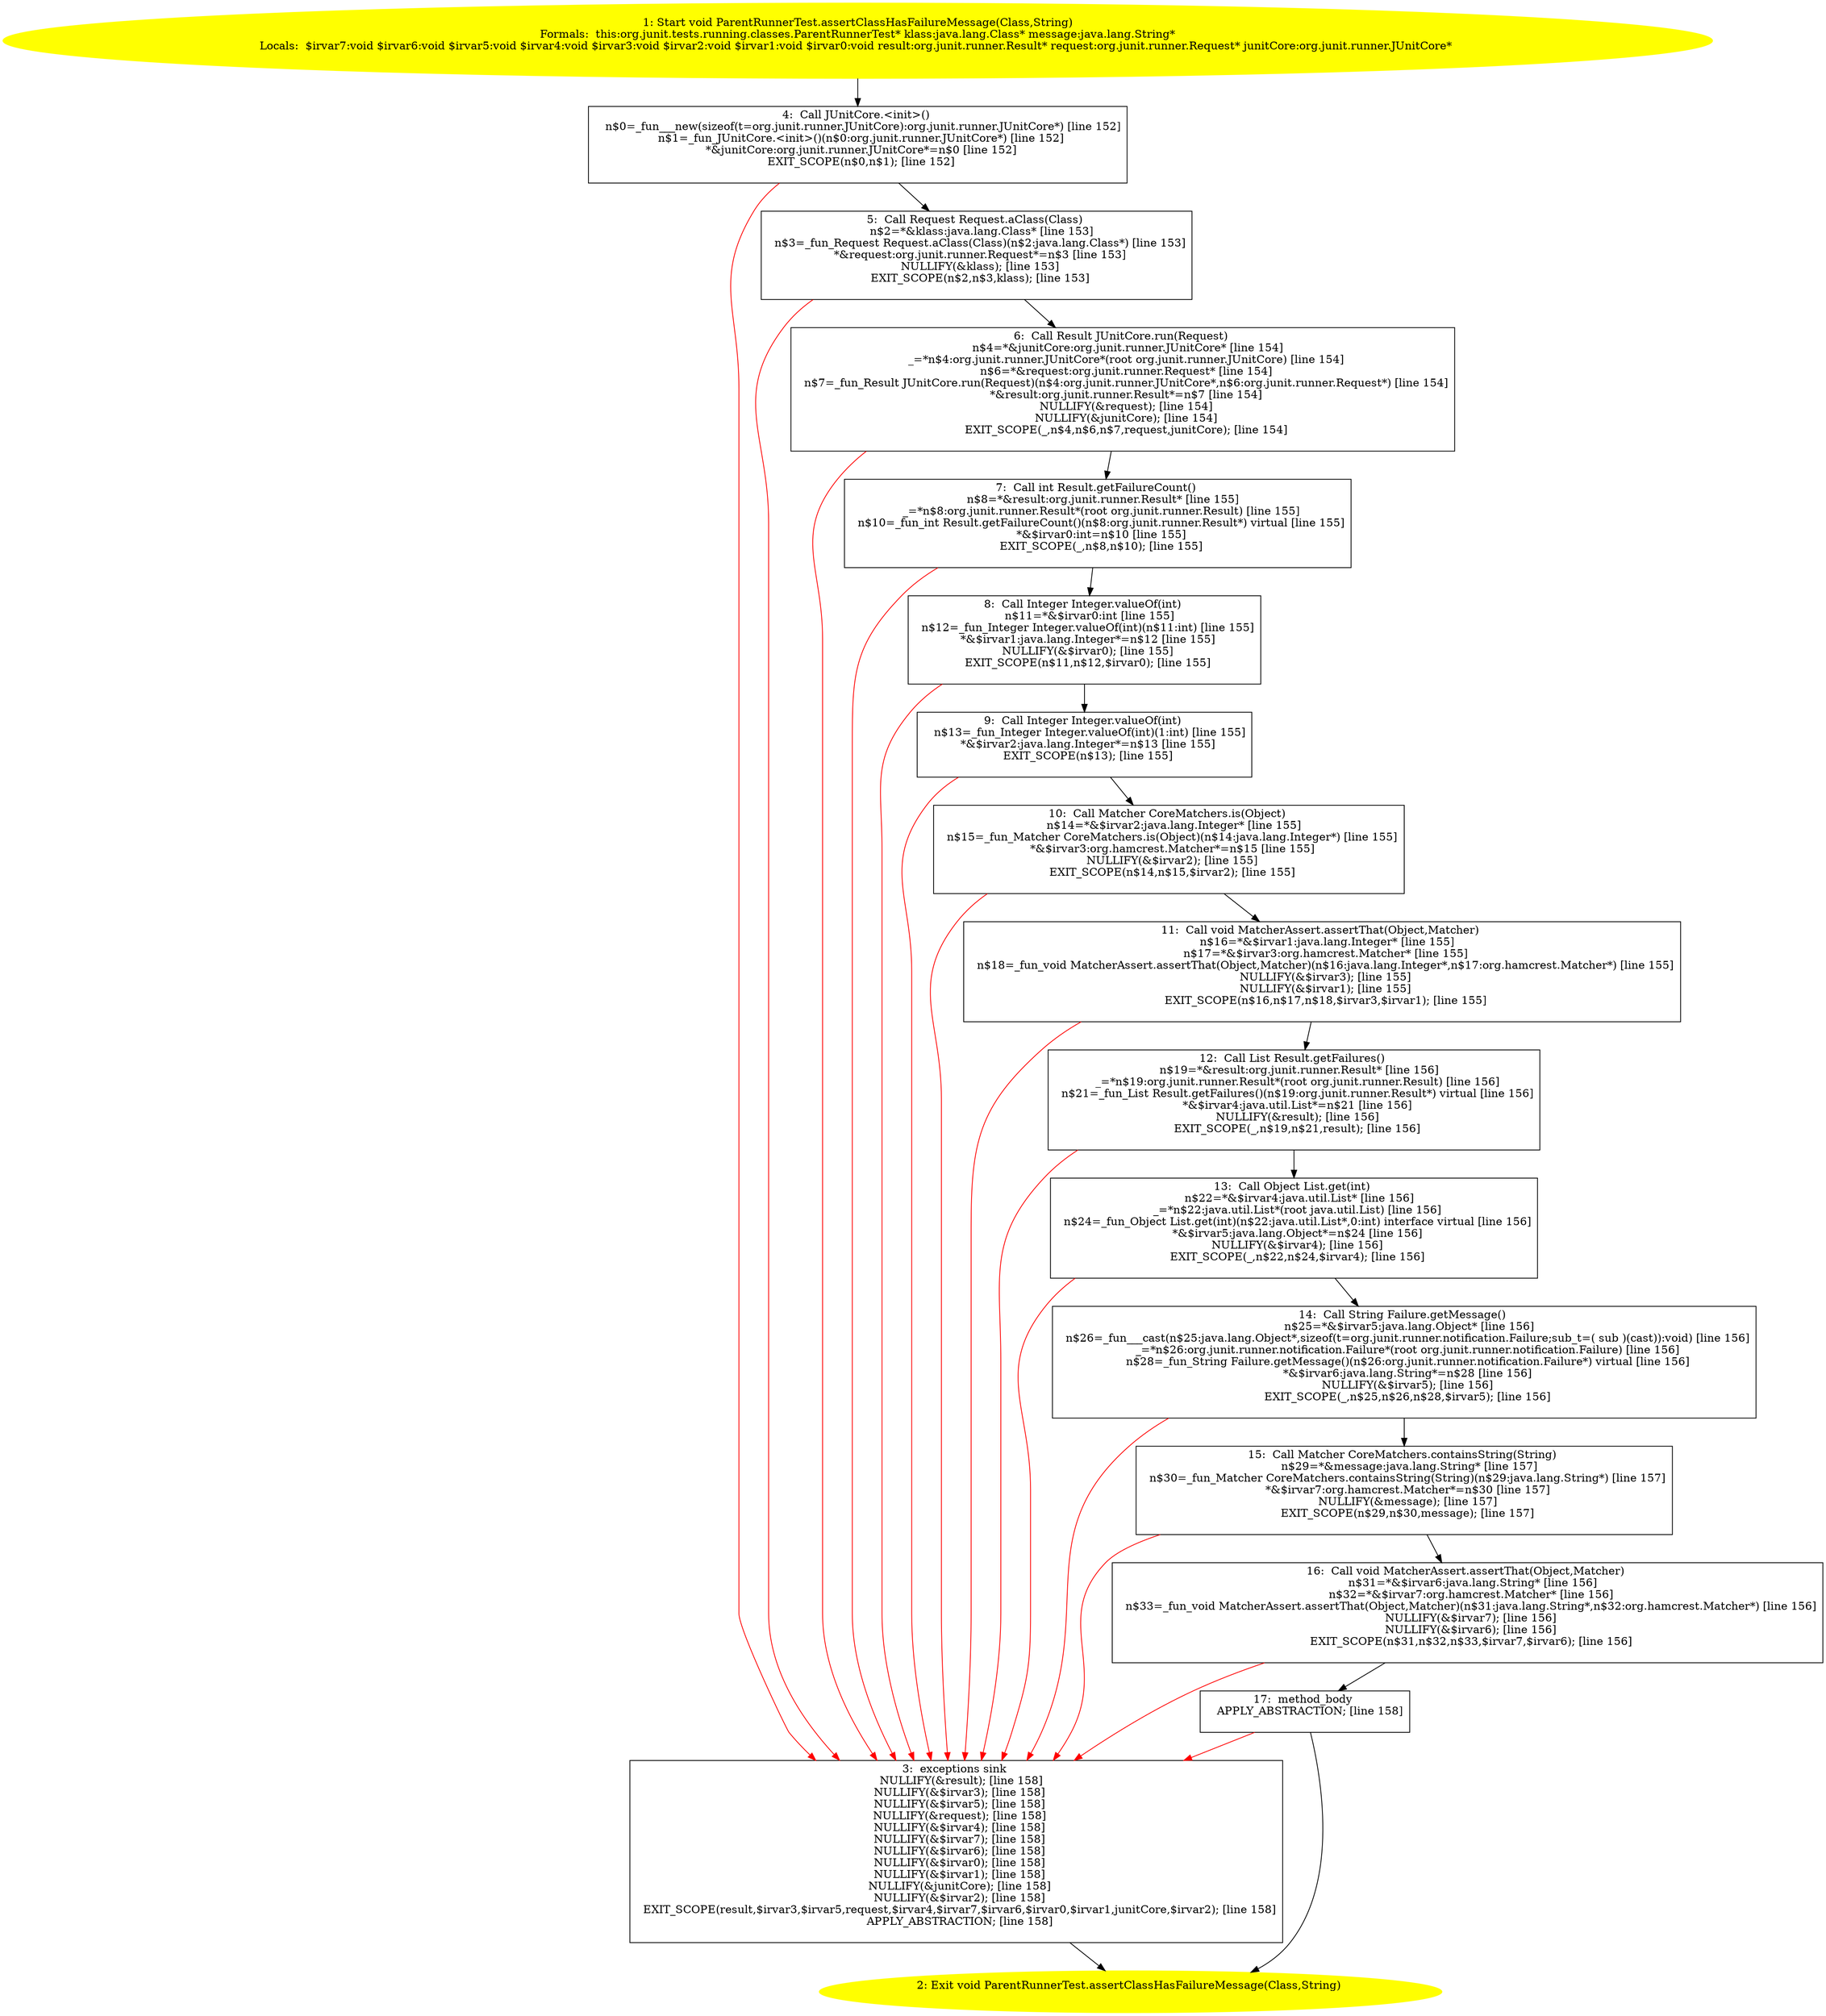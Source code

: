 /* @generated */
digraph cfg {
"org.junit.tests.running.classes.ParentRunnerTest.assertClassHasFailureMessage(java.lang.Class,java.l.b372cccd288b01095e2e1174aa3a3fac_1" [label="1: Start void ParentRunnerTest.assertClassHasFailureMessage(Class,String)\nFormals:  this:org.junit.tests.running.classes.ParentRunnerTest* klass:java.lang.Class* message:java.lang.String*\nLocals:  $irvar7:void $irvar6:void $irvar5:void $irvar4:void $irvar3:void $irvar2:void $irvar1:void $irvar0:void result:org.junit.runner.Result* request:org.junit.runner.Request* junitCore:org.junit.runner.JUnitCore* \n  " color=yellow style=filled]
	

	 "org.junit.tests.running.classes.ParentRunnerTest.assertClassHasFailureMessage(java.lang.Class,java.l.b372cccd288b01095e2e1174aa3a3fac_1" -> "org.junit.tests.running.classes.ParentRunnerTest.assertClassHasFailureMessage(java.lang.Class,java.l.b372cccd288b01095e2e1174aa3a3fac_4" ;
"org.junit.tests.running.classes.ParentRunnerTest.assertClassHasFailureMessage(java.lang.Class,java.l.b372cccd288b01095e2e1174aa3a3fac_2" [label="2: Exit void ParentRunnerTest.assertClassHasFailureMessage(Class,String) \n  " color=yellow style=filled]
	

"org.junit.tests.running.classes.ParentRunnerTest.assertClassHasFailureMessage(java.lang.Class,java.l.b372cccd288b01095e2e1174aa3a3fac_3" [label="3:  exceptions sink \n   NULLIFY(&result); [line 158]\n  NULLIFY(&$irvar3); [line 158]\n  NULLIFY(&$irvar5); [line 158]\n  NULLIFY(&request); [line 158]\n  NULLIFY(&$irvar4); [line 158]\n  NULLIFY(&$irvar7); [line 158]\n  NULLIFY(&$irvar6); [line 158]\n  NULLIFY(&$irvar0); [line 158]\n  NULLIFY(&$irvar1); [line 158]\n  NULLIFY(&junitCore); [line 158]\n  NULLIFY(&$irvar2); [line 158]\n  EXIT_SCOPE(result,$irvar3,$irvar5,request,$irvar4,$irvar7,$irvar6,$irvar0,$irvar1,junitCore,$irvar2); [line 158]\n  APPLY_ABSTRACTION; [line 158]\n " shape="box"]
	

	 "org.junit.tests.running.classes.ParentRunnerTest.assertClassHasFailureMessage(java.lang.Class,java.l.b372cccd288b01095e2e1174aa3a3fac_3" -> "org.junit.tests.running.classes.ParentRunnerTest.assertClassHasFailureMessage(java.lang.Class,java.l.b372cccd288b01095e2e1174aa3a3fac_2" ;
"org.junit.tests.running.classes.ParentRunnerTest.assertClassHasFailureMessage(java.lang.Class,java.l.b372cccd288b01095e2e1174aa3a3fac_4" [label="4:  Call JUnitCore.<init>() \n   n$0=_fun___new(sizeof(t=org.junit.runner.JUnitCore):org.junit.runner.JUnitCore*) [line 152]\n  n$1=_fun_JUnitCore.<init>()(n$0:org.junit.runner.JUnitCore*) [line 152]\n  *&junitCore:org.junit.runner.JUnitCore*=n$0 [line 152]\n  EXIT_SCOPE(n$0,n$1); [line 152]\n " shape="box"]
	

	 "org.junit.tests.running.classes.ParentRunnerTest.assertClassHasFailureMessage(java.lang.Class,java.l.b372cccd288b01095e2e1174aa3a3fac_4" -> "org.junit.tests.running.classes.ParentRunnerTest.assertClassHasFailureMessage(java.lang.Class,java.l.b372cccd288b01095e2e1174aa3a3fac_5" ;
	 "org.junit.tests.running.classes.ParentRunnerTest.assertClassHasFailureMessage(java.lang.Class,java.l.b372cccd288b01095e2e1174aa3a3fac_4" -> "org.junit.tests.running.classes.ParentRunnerTest.assertClassHasFailureMessage(java.lang.Class,java.l.b372cccd288b01095e2e1174aa3a3fac_3" [color="red" ];
"org.junit.tests.running.classes.ParentRunnerTest.assertClassHasFailureMessage(java.lang.Class,java.l.b372cccd288b01095e2e1174aa3a3fac_5" [label="5:  Call Request Request.aClass(Class) \n   n$2=*&klass:java.lang.Class* [line 153]\n  n$3=_fun_Request Request.aClass(Class)(n$2:java.lang.Class*) [line 153]\n  *&request:org.junit.runner.Request*=n$3 [line 153]\n  NULLIFY(&klass); [line 153]\n  EXIT_SCOPE(n$2,n$3,klass); [line 153]\n " shape="box"]
	

	 "org.junit.tests.running.classes.ParentRunnerTest.assertClassHasFailureMessage(java.lang.Class,java.l.b372cccd288b01095e2e1174aa3a3fac_5" -> "org.junit.tests.running.classes.ParentRunnerTest.assertClassHasFailureMessage(java.lang.Class,java.l.b372cccd288b01095e2e1174aa3a3fac_6" ;
	 "org.junit.tests.running.classes.ParentRunnerTest.assertClassHasFailureMessage(java.lang.Class,java.l.b372cccd288b01095e2e1174aa3a3fac_5" -> "org.junit.tests.running.classes.ParentRunnerTest.assertClassHasFailureMessage(java.lang.Class,java.l.b372cccd288b01095e2e1174aa3a3fac_3" [color="red" ];
"org.junit.tests.running.classes.ParentRunnerTest.assertClassHasFailureMessage(java.lang.Class,java.l.b372cccd288b01095e2e1174aa3a3fac_6" [label="6:  Call Result JUnitCore.run(Request) \n   n$4=*&junitCore:org.junit.runner.JUnitCore* [line 154]\n  _=*n$4:org.junit.runner.JUnitCore*(root org.junit.runner.JUnitCore) [line 154]\n  n$6=*&request:org.junit.runner.Request* [line 154]\n  n$7=_fun_Result JUnitCore.run(Request)(n$4:org.junit.runner.JUnitCore*,n$6:org.junit.runner.Request*) [line 154]\n  *&result:org.junit.runner.Result*=n$7 [line 154]\n  NULLIFY(&request); [line 154]\n  NULLIFY(&junitCore); [line 154]\n  EXIT_SCOPE(_,n$4,n$6,n$7,request,junitCore); [line 154]\n " shape="box"]
	

	 "org.junit.tests.running.classes.ParentRunnerTest.assertClassHasFailureMessage(java.lang.Class,java.l.b372cccd288b01095e2e1174aa3a3fac_6" -> "org.junit.tests.running.classes.ParentRunnerTest.assertClassHasFailureMessage(java.lang.Class,java.l.b372cccd288b01095e2e1174aa3a3fac_7" ;
	 "org.junit.tests.running.classes.ParentRunnerTest.assertClassHasFailureMessage(java.lang.Class,java.l.b372cccd288b01095e2e1174aa3a3fac_6" -> "org.junit.tests.running.classes.ParentRunnerTest.assertClassHasFailureMessage(java.lang.Class,java.l.b372cccd288b01095e2e1174aa3a3fac_3" [color="red" ];
"org.junit.tests.running.classes.ParentRunnerTest.assertClassHasFailureMessage(java.lang.Class,java.l.b372cccd288b01095e2e1174aa3a3fac_7" [label="7:  Call int Result.getFailureCount() \n   n$8=*&result:org.junit.runner.Result* [line 155]\n  _=*n$8:org.junit.runner.Result*(root org.junit.runner.Result) [line 155]\n  n$10=_fun_int Result.getFailureCount()(n$8:org.junit.runner.Result*) virtual [line 155]\n  *&$irvar0:int=n$10 [line 155]\n  EXIT_SCOPE(_,n$8,n$10); [line 155]\n " shape="box"]
	

	 "org.junit.tests.running.classes.ParentRunnerTest.assertClassHasFailureMessage(java.lang.Class,java.l.b372cccd288b01095e2e1174aa3a3fac_7" -> "org.junit.tests.running.classes.ParentRunnerTest.assertClassHasFailureMessage(java.lang.Class,java.l.b372cccd288b01095e2e1174aa3a3fac_8" ;
	 "org.junit.tests.running.classes.ParentRunnerTest.assertClassHasFailureMessage(java.lang.Class,java.l.b372cccd288b01095e2e1174aa3a3fac_7" -> "org.junit.tests.running.classes.ParentRunnerTest.assertClassHasFailureMessage(java.lang.Class,java.l.b372cccd288b01095e2e1174aa3a3fac_3" [color="red" ];
"org.junit.tests.running.classes.ParentRunnerTest.assertClassHasFailureMessage(java.lang.Class,java.l.b372cccd288b01095e2e1174aa3a3fac_8" [label="8:  Call Integer Integer.valueOf(int) \n   n$11=*&$irvar0:int [line 155]\n  n$12=_fun_Integer Integer.valueOf(int)(n$11:int) [line 155]\n  *&$irvar1:java.lang.Integer*=n$12 [line 155]\n  NULLIFY(&$irvar0); [line 155]\n  EXIT_SCOPE(n$11,n$12,$irvar0); [line 155]\n " shape="box"]
	

	 "org.junit.tests.running.classes.ParentRunnerTest.assertClassHasFailureMessage(java.lang.Class,java.l.b372cccd288b01095e2e1174aa3a3fac_8" -> "org.junit.tests.running.classes.ParentRunnerTest.assertClassHasFailureMessage(java.lang.Class,java.l.b372cccd288b01095e2e1174aa3a3fac_9" ;
	 "org.junit.tests.running.classes.ParentRunnerTest.assertClassHasFailureMessage(java.lang.Class,java.l.b372cccd288b01095e2e1174aa3a3fac_8" -> "org.junit.tests.running.classes.ParentRunnerTest.assertClassHasFailureMessage(java.lang.Class,java.l.b372cccd288b01095e2e1174aa3a3fac_3" [color="red" ];
"org.junit.tests.running.classes.ParentRunnerTest.assertClassHasFailureMessage(java.lang.Class,java.l.b372cccd288b01095e2e1174aa3a3fac_9" [label="9:  Call Integer Integer.valueOf(int) \n   n$13=_fun_Integer Integer.valueOf(int)(1:int) [line 155]\n  *&$irvar2:java.lang.Integer*=n$13 [line 155]\n  EXIT_SCOPE(n$13); [line 155]\n " shape="box"]
	

	 "org.junit.tests.running.classes.ParentRunnerTest.assertClassHasFailureMessage(java.lang.Class,java.l.b372cccd288b01095e2e1174aa3a3fac_9" -> "org.junit.tests.running.classes.ParentRunnerTest.assertClassHasFailureMessage(java.lang.Class,java.l.b372cccd288b01095e2e1174aa3a3fac_10" ;
	 "org.junit.tests.running.classes.ParentRunnerTest.assertClassHasFailureMessage(java.lang.Class,java.l.b372cccd288b01095e2e1174aa3a3fac_9" -> "org.junit.tests.running.classes.ParentRunnerTest.assertClassHasFailureMessage(java.lang.Class,java.l.b372cccd288b01095e2e1174aa3a3fac_3" [color="red" ];
"org.junit.tests.running.classes.ParentRunnerTest.assertClassHasFailureMessage(java.lang.Class,java.l.b372cccd288b01095e2e1174aa3a3fac_10" [label="10:  Call Matcher CoreMatchers.is(Object) \n   n$14=*&$irvar2:java.lang.Integer* [line 155]\n  n$15=_fun_Matcher CoreMatchers.is(Object)(n$14:java.lang.Integer*) [line 155]\n  *&$irvar3:org.hamcrest.Matcher*=n$15 [line 155]\n  NULLIFY(&$irvar2); [line 155]\n  EXIT_SCOPE(n$14,n$15,$irvar2); [line 155]\n " shape="box"]
	

	 "org.junit.tests.running.classes.ParentRunnerTest.assertClassHasFailureMessage(java.lang.Class,java.l.b372cccd288b01095e2e1174aa3a3fac_10" -> "org.junit.tests.running.classes.ParentRunnerTest.assertClassHasFailureMessage(java.lang.Class,java.l.b372cccd288b01095e2e1174aa3a3fac_11" ;
	 "org.junit.tests.running.classes.ParentRunnerTest.assertClassHasFailureMessage(java.lang.Class,java.l.b372cccd288b01095e2e1174aa3a3fac_10" -> "org.junit.tests.running.classes.ParentRunnerTest.assertClassHasFailureMessage(java.lang.Class,java.l.b372cccd288b01095e2e1174aa3a3fac_3" [color="red" ];
"org.junit.tests.running.classes.ParentRunnerTest.assertClassHasFailureMessage(java.lang.Class,java.l.b372cccd288b01095e2e1174aa3a3fac_11" [label="11:  Call void MatcherAssert.assertThat(Object,Matcher) \n   n$16=*&$irvar1:java.lang.Integer* [line 155]\n  n$17=*&$irvar3:org.hamcrest.Matcher* [line 155]\n  n$18=_fun_void MatcherAssert.assertThat(Object,Matcher)(n$16:java.lang.Integer*,n$17:org.hamcrest.Matcher*) [line 155]\n  NULLIFY(&$irvar3); [line 155]\n  NULLIFY(&$irvar1); [line 155]\n  EXIT_SCOPE(n$16,n$17,n$18,$irvar3,$irvar1); [line 155]\n " shape="box"]
	

	 "org.junit.tests.running.classes.ParentRunnerTest.assertClassHasFailureMessage(java.lang.Class,java.l.b372cccd288b01095e2e1174aa3a3fac_11" -> "org.junit.tests.running.classes.ParentRunnerTest.assertClassHasFailureMessage(java.lang.Class,java.l.b372cccd288b01095e2e1174aa3a3fac_12" ;
	 "org.junit.tests.running.classes.ParentRunnerTest.assertClassHasFailureMessage(java.lang.Class,java.l.b372cccd288b01095e2e1174aa3a3fac_11" -> "org.junit.tests.running.classes.ParentRunnerTest.assertClassHasFailureMessage(java.lang.Class,java.l.b372cccd288b01095e2e1174aa3a3fac_3" [color="red" ];
"org.junit.tests.running.classes.ParentRunnerTest.assertClassHasFailureMessage(java.lang.Class,java.l.b372cccd288b01095e2e1174aa3a3fac_12" [label="12:  Call List Result.getFailures() \n   n$19=*&result:org.junit.runner.Result* [line 156]\n  _=*n$19:org.junit.runner.Result*(root org.junit.runner.Result) [line 156]\n  n$21=_fun_List Result.getFailures()(n$19:org.junit.runner.Result*) virtual [line 156]\n  *&$irvar4:java.util.List*=n$21 [line 156]\n  NULLIFY(&result); [line 156]\n  EXIT_SCOPE(_,n$19,n$21,result); [line 156]\n " shape="box"]
	

	 "org.junit.tests.running.classes.ParentRunnerTest.assertClassHasFailureMessage(java.lang.Class,java.l.b372cccd288b01095e2e1174aa3a3fac_12" -> "org.junit.tests.running.classes.ParentRunnerTest.assertClassHasFailureMessage(java.lang.Class,java.l.b372cccd288b01095e2e1174aa3a3fac_13" ;
	 "org.junit.tests.running.classes.ParentRunnerTest.assertClassHasFailureMessage(java.lang.Class,java.l.b372cccd288b01095e2e1174aa3a3fac_12" -> "org.junit.tests.running.classes.ParentRunnerTest.assertClassHasFailureMessage(java.lang.Class,java.l.b372cccd288b01095e2e1174aa3a3fac_3" [color="red" ];
"org.junit.tests.running.classes.ParentRunnerTest.assertClassHasFailureMessage(java.lang.Class,java.l.b372cccd288b01095e2e1174aa3a3fac_13" [label="13:  Call Object List.get(int) \n   n$22=*&$irvar4:java.util.List* [line 156]\n  _=*n$22:java.util.List*(root java.util.List) [line 156]\n  n$24=_fun_Object List.get(int)(n$22:java.util.List*,0:int) interface virtual [line 156]\n  *&$irvar5:java.lang.Object*=n$24 [line 156]\n  NULLIFY(&$irvar4); [line 156]\n  EXIT_SCOPE(_,n$22,n$24,$irvar4); [line 156]\n " shape="box"]
	

	 "org.junit.tests.running.classes.ParentRunnerTest.assertClassHasFailureMessage(java.lang.Class,java.l.b372cccd288b01095e2e1174aa3a3fac_13" -> "org.junit.tests.running.classes.ParentRunnerTest.assertClassHasFailureMessage(java.lang.Class,java.l.b372cccd288b01095e2e1174aa3a3fac_14" ;
	 "org.junit.tests.running.classes.ParentRunnerTest.assertClassHasFailureMessage(java.lang.Class,java.l.b372cccd288b01095e2e1174aa3a3fac_13" -> "org.junit.tests.running.classes.ParentRunnerTest.assertClassHasFailureMessage(java.lang.Class,java.l.b372cccd288b01095e2e1174aa3a3fac_3" [color="red" ];
"org.junit.tests.running.classes.ParentRunnerTest.assertClassHasFailureMessage(java.lang.Class,java.l.b372cccd288b01095e2e1174aa3a3fac_14" [label="14:  Call String Failure.getMessage() \n   n$25=*&$irvar5:java.lang.Object* [line 156]\n  n$26=_fun___cast(n$25:java.lang.Object*,sizeof(t=org.junit.runner.notification.Failure;sub_t=( sub )(cast)):void) [line 156]\n  _=*n$26:org.junit.runner.notification.Failure*(root org.junit.runner.notification.Failure) [line 156]\n  n$28=_fun_String Failure.getMessage()(n$26:org.junit.runner.notification.Failure*) virtual [line 156]\n  *&$irvar6:java.lang.String*=n$28 [line 156]\n  NULLIFY(&$irvar5); [line 156]\n  EXIT_SCOPE(_,n$25,n$26,n$28,$irvar5); [line 156]\n " shape="box"]
	

	 "org.junit.tests.running.classes.ParentRunnerTest.assertClassHasFailureMessage(java.lang.Class,java.l.b372cccd288b01095e2e1174aa3a3fac_14" -> "org.junit.tests.running.classes.ParentRunnerTest.assertClassHasFailureMessage(java.lang.Class,java.l.b372cccd288b01095e2e1174aa3a3fac_15" ;
	 "org.junit.tests.running.classes.ParentRunnerTest.assertClassHasFailureMessage(java.lang.Class,java.l.b372cccd288b01095e2e1174aa3a3fac_14" -> "org.junit.tests.running.classes.ParentRunnerTest.assertClassHasFailureMessage(java.lang.Class,java.l.b372cccd288b01095e2e1174aa3a3fac_3" [color="red" ];
"org.junit.tests.running.classes.ParentRunnerTest.assertClassHasFailureMessage(java.lang.Class,java.l.b372cccd288b01095e2e1174aa3a3fac_15" [label="15:  Call Matcher CoreMatchers.containsString(String) \n   n$29=*&message:java.lang.String* [line 157]\n  n$30=_fun_Matcher CoreMatchers.containsString(String)(n$29:java.lang.String*) [line 157]\n  *&$irvar7:org.hamcrest.Matcher*=n$30 [line 157]\n  NULLIFY(&message); [line 157]\n  EXIT_SCOPE(n$29,n$30,message); [line 157]\n " shape="box"]
	

	 "org.junit.tests.running.classes.ParentRunnerTest.assertClassHasFailureMessage(java.lang.Class,java.l.b372cccd288b01095e2e1174aa3a3fac_15" -> "org.junit.tests.running.classes.ParentRunnerTest.assertClassHasFailureMessage(java.lang.Class,java.l.b372cccd288b01095e2e1174aa3a3fac_16" ;
	 "org.junit.tests.running.classes.ParentRunnerTest.assertClassHasFailureMessage(java.lang.Class,java.l.b372cccd288b01095e2e1174aa3a3fac_15" -> "org.junit.tests.running.classes.ParentRunnerTest.assertClassHasFailureMessage(java.lang.Class,java.l.b372cccd288b01095e2e1174aa3a3fac_3" [color="red" ];
"org.junit.tests.running.classes.ParentRunnerTest.assertClassHasFailureMessage(java.lang.Class,java.l.b372cccd288b01095e2e1174aa3a3fac_16" [label="16:  Call void MatcherAssert.assertThat(Object,Matcher) \n   n$31=*&$irvar6:java.lang.String* [line 156]\n  n$32=*&$irvar7:org.hamcrest.Matcher* [line 156]\n  n$33=_fun_void MatcherAssert.assertThat(Object,Matcher)(n$31:java.lang.String*,n$32:org.hamcrest.Matcher*) [line 156]\n  NULLIFY(&$irvar7); [line 156]\n  NULLIFY(&$irvar6); [line 156]\n  EXIT_SCOPE(n$31,n$32,n$33,$irvar7,$irvar6); [line 156]\n " shape="box"]
	

	 "org.junit.tests.running.classes.ParentRunnerTest.assertClassHasFailureMessage(java.lang.Class,java.l.b372cccd288b01095e2e1174aa3a3fac_16" -> "org.junit.tests.running.classes.ParentRunnerTest.assertClassHasFailureMessage(java.lang.Class,java.l.b372cccd288b01095e2e1174aa3a3fac_17" ;
	 "org.junit.tests.running.classes.ParentRunnerTest.assertClassHasFailureMessage(java.lang.Class,java.l.b372cccd288b01095e2e1174aa3a3fac_16" -> "org.junit.tests.running.classes.ParentRunnerTest.assertClassHasFailureMessage(java.lang.Class,java.l.b372cccd288b01095e2e1174aa3a3fac_3" [color="red" ];
"org.junit.tests.running.classes.ParentRunnerTest.assertClassHasFailureMessage(java.lang.Class,java.l.b372cccd288b01095e2e1174aa3a3fac_17" [label="17:  method_body \n   APPLY_ABSTRACTION; [line 158]\n " shape="box"]
	

	 "org.junit.tests.running.classes.ParentRunnerTest.assertClassHasFailureMessage(java.lang.Class,java.l.b372cccd288b01095e2e1174aa3a3fac_17" -> "org.junit.tests.running.classes.ParentRunnerTest.assertClassHasFailureMessage(java.lang.Class,java.l.b372cccd288b01095e2e1174aa3a3fac_2" ;
	 "org.junit.tests.running.classes.ParentRunnerTest.assertClassHasFailureMessage(java.lang.Class,java.l.b372cccd288b01095e2e1174aa3a3fac_17" -> "org.junit.tests.running.classes.ParentRunnerTest.assertClassHasFailureMessage(java.lang.Class,java.l.b372cccd288b01095e2e1174aa3a3fac_3" [color="red" ];
}
